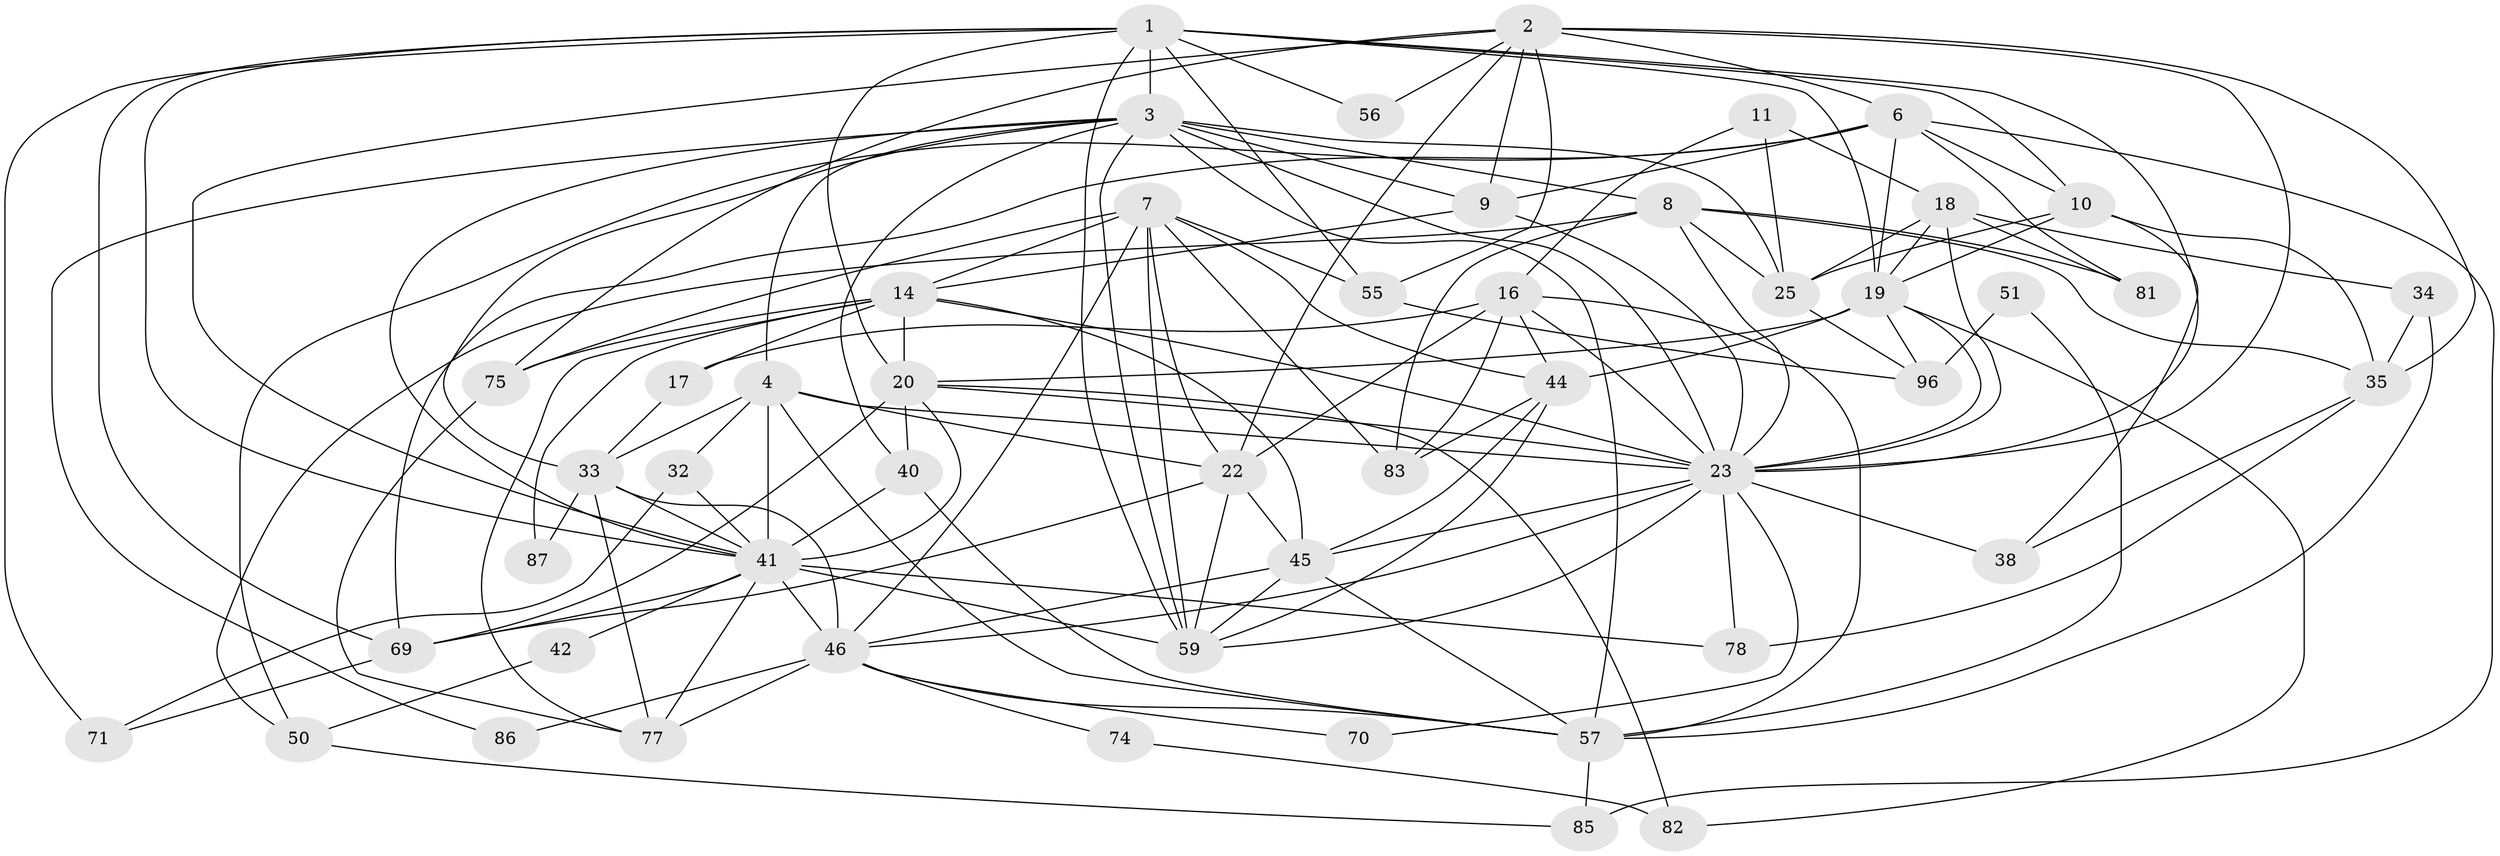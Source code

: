 // original degree distribution, {4: 0.25, 5: 0.23, 3: 0.28, 6: 0.07, 7: 0.05, 2: 0.12}
// Generated by graph-tools (version 1.1) at 2025/15/03/09/25 04:15:04]
// undirected, 50 vertices, 144 edges
graph export_dot {
graph [start="1"]
  node [color=gray90,style=filled];
  1 [super="+26+27"];
  2 [super="+64"];
  3 [super="+54+65"];
  4 [super="+5+53"];
  6 [super="+36"];
  7 [super="+84+39"];
  8 [super="+15"];
  9 [super="+76+12"];
  10 [super="+13"];
  11;
  14 [super="+43"];
  16;
  17;
  18 [super="+99"];
  19 [super="+67"];
  20 [super="+21"];
  22 [super="+31"];
  23 [super="+24+48"];
  25 [super="+52"];
  32;
  33 [super="+37"];
  34 [super="+79"];
  35 [super="+60"];
  38;
  40;
  41 [super="+88+49"];
  42;
  44 [super="+92"];
  45 [super="+47"];
  46 [super="+61+100"];
  50;
  51;
  55;
  56;
  57 [super="+91+63"];
  59 [super="+97"];
  69 [super="+93"];
  70;
  71;
  74;
  75 [super="+90"];
  77;
  78;
  81;
  82;
  83;
  85;
  86;
  87;
  96;
  1 -- 3;
  1 -- 10;
  1 -- 41;
  1 -- 71;
  1 -- 19;
  1 -- 20;
  1 -- 55;
  1 -- 56;
  1 -- 59;
  1 -- 69;
  1 -- 23;
  2 -- 9;
  2 -- 22;
  2 -- 35;
  2 -- 6;
  2 -- 55;
  2 -- 56;
  2 -- 75;
  2 -- 23 [weight=2];
  2 -- 41;
  3 -- 8;
  3 -- 25;
  3 -- 86;
  3 -- 40;
  3 -- 59;
  3 -- 33;
  3 -- 57;
  3 -- 41;
  3 -- 23 [weight=2];
  3 -- 4;
  3 -- 9;
  4 -- 33;
  4 -- 23;
  4 -- 32;
  4 -- 41;
  4 -- 57;
  4 -- 22;
  6 -- 50;
  6 -- 81;
  6 -- 85;
  6 -- 10;
  6 -- 69;
  6 -- 19;
  6 -- 9;
  7 -- 83;
  7 -- 55;
  7 -- 14;
  7 -- 75;
  7 -- 44;
  7 -- 22;
  7 -- 59;
  7 -- 46;
  8 -- 50;
  8 -- 81;
  8 -- 35;
  8 -- 83;
  8 -- 23;
  8 -- 25;
  9 -- 14;
  9 -- 23;
  10 -- 19 [weight=2];
  10 -- 35;
  10 -- 38;
  10 -- 25;
  11 -- 16;
  11 -- 18;
  11 -- 25;
  14 -- 17;
  14 -- 75;
  14 -- 77;
  14 -- 45;
  14 -- 87;
  14 -- 23;
  14 -- 20;
  16 -- 83;
  16 -- 17;
  16 -- 57;
  16 -- 44;
  16 -- 23;
  16 -- 22;
  17 -- 33;
  18 -- 81;
  18 -- 34;
  18 -- 25;
  18 -- 23;
  18 -- 19;
  19 -- 96;
  19 -- 44;
  19 -- 82;
  19 -- 23;
  19 -- 20;
  20 -- 41;
  20 -- 23 [weight=2];
  20 -- 82;
  20 -- 69;
  20 -- 40;
  22 -- 69;
  22 -- 59;
  22 -- 45;
  23 -- 38;
  23 -- 70;
  23 -- 78;
  23 -- 59;
  23 -- 46;
  23 -- 45;
  25 -- 96;
  32 -- 71;
  32 -- 41;
  33 -- 46;
  33 -- 87;
  33 -- 77;
  33 -- 41;
  34 -- 35 [weight=2];
  34 -- 57;
  35 -- 38;
  35 -- 78;
  40 -- 57;
  40 -- 41;
  41 -- 42;
  41 -- 46;
  41 -- 69;
  41 -- 59;
  41 -- 77;
  41 -- 78;
  42 -- 50;
  44 -- 59;
  44 -- 83;
  44 -- 45;
  45 -- 57;
  45 -- 59;
  45 -- 46;
  46 -- 70;
  46 -- 57;
  46 -- 74;
  46 -- 86;
  46 -- 77;
  50 -- 85;
  51 -- 96;
  51 -- 57 [weight=2];
  55 -- 96;
  57 -- 85;
  69 -- 71;
  74 -- 82;
  75 -- 77;
}
